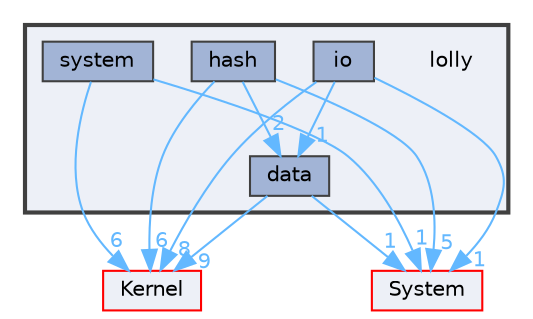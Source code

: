 digraph "lolly"
{
 // LATEX_PDF_SIZE
  bgcolor="transparent";
  edge [fontname=Helvetica,fontsize=10,labelfontname=Helvetica,labelfontsize=10];
  node [fontname=Helvetica,fontsize=10,shape=box,height=0.2,width=0.4];
  compound=true
  subgraph clusterdir_4e4e38b7a3cbd015b31043c806009c51 {
    graph [ bgcolor="#edf0f7", pencolor="grey25", label="", fontname=Helvetica,fontsize=10 style="filled,bold", URL="dir_4e4e38b7a3cbd015b31043c806009c51.html",tooltip=""]
    dir_4e4e38b7a3cbd015b31043c806009c51 [shape=plaintext, label="lolly"];
  dir_7d7415eea8157022d4b7478c2ca2ea49 [label="data", fillcolor="#a2b4d6", color="grey25", style="filled", URL="dir_7d7415eea8157022d4b7478c2ca2ea49.html",tooltip=""];
  dir_777c5b6c15201a7a83c1576ee664a918 [label="hash", fillcolor="#a2b4d6", color="grey25", style="filled", URL="dir_777c5b6c15201a7a83c1576ee664a918.html",tooltip=""];
  dir_5dbbbea8d3d07cb325b7c0e63f9dedfb [label="io", fillcolor="#a2b4d6", color="grey25", style="filled", URL="dir_5dbbbea8d3d07cb325b7c0e63f9dedfb.html",tooltip=""];
  dir_8ba5d07975f70f697a351c2217e28ca6 [label="system", fillcolor="#a2b4d6", color="grey25", style="filled", URL="dir_8ba5d07975f70f697a351c2217e28ca6.html",tooltip=""];
  }
  dir_52bed8acfaac088d5968cb2c84d7645d [label="Kernel", fillcolor="#edf0f7", color="red", style="filled", URL="dir_52bed8acfaac088d5968cb2c84d7645d.html",tooltip=""];
  dir_9af51e3826d4f9e80d9103b2de543e84 [label="System", fillcolor="#edf0f7", color="red", style="filled", URL="dir_9af51e3826d4f9e80d9103b2de543e84.html",tooltip=""];
  dir_7d7415eea8157022d4b7478c2ca2ea49->dir_52bed8acfaac088d5968cb2c84d7645d [headlabel="9", labeldistance=1.5 headhref="dir_000010_000028.html" href="dir_000010_000028.html" color="steelblue1" fontcolor="steelblue1"];
  dir_7d7415eea8157022d4b7478c2ca2ea49->dir_9af51e3826d4f9e80d9103b2de543e84 [headlabel="1", labeldistance=1.5 headhref="dir_000010_000046.html" href="dir_000010_000046.html" color="steelblue1" fontcolor="steelblue1"];
  dir_777c5b6c15201a7a83c1576ee664a918->dir_52bed8acfaac088d5968cb2c84d7645d [headlabel="6", labeldistance=1.5 headhref="dir_000019_000028.html" href="dir_000019_000028.html" color="steelblue1" fontcolor="steelblue1"];
  dir_777c5b6c15201a7a83c1576ee664a918->dir_7d7415eea8157022d4b7478c2ca2ea49 [headlabel="2", labeldistance=1.5 headhref="dir_000019_000010.html" href="dir_000019_000010.html" color="steelblue1" fontcolor="steelblue1"];
  dir_777c5b6c15201a7a83c1576ee664a918->dir_9af51e3826d4f9e80d9103b2de543e84 [headlabel="5", labeldistance=1.5 headhref="dir_000019_000046.html" href="dir_000019_000046.html" color="steelblue1" fontcolor="steelblue1"];
  dir_5dbbbea8d3d07cb325b7c0e63f9dedfb->dir_52bed8acfaac088d5968cb2c84d7645d [headlabel="8", labeldistance=1.5 headhref="dir_000022_000028.html" href="dir_000022_000028.html" color="steelblue1" fontcolor="steelblue1"];
  dir_5dbbbea8d3d07cb325b7c0e63f9dedfb->dir_7d7415eea8157022d4b7478c2ca2ea49 [headlabel="1", labeldistance=1.5 headhref="dir_000022_000010.html" href="dir_000022_000010.html" color="steelblue1" fontcolor="steelblue1"];
  dir_5dbbbea8d3d07cb325b7c0e63f9dedfb->dir_9af51e3826d4f9e80d9103b2de543e84 [headlabel="1", labeldistance=1.5 headhref="dir_000022_000046.html" href="dir_000022_000046.html" color="steelblue1" fontcolor="steelblue1"];
  dir_8ba5d07975f70f697a351c2217e28ca6->dir_52bed8acfaac088d5968cb2c84d7645d [headlabel="6", labeldistance=1.5 headhref="dir_000045_000028.html" href="dir_000045_000028.html" color="steelblue1" fontcolor="steelblue1"];
  dir_8ba5d07975f70f697a351c2217e28ca6->dir_9af51e3826d4f9e80d9103b2de543e84 [headlabel="1", labeldistance=1.5 headhref="dir_000045_000046.html" href="dir_000045_000046.html" color="steelblue1" fontcolor="steelblue1"];
}
